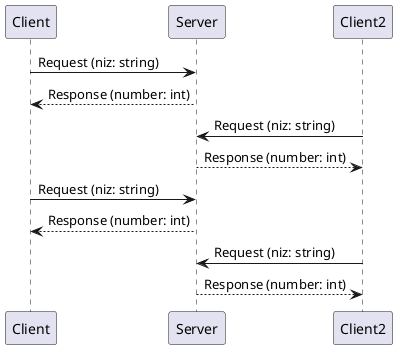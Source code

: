 @startuml ServerClients
Client -> Server: Request (niz: string)
Server --> Client:  Response (number: int)

Client2 -> Server: Request (niz: string)
Server --> Client2:  Response (number: int)

Client -> Server: Request (niz: string)
Server --> Client:  Response (number: int)

Client2 -> Server: Request (niz: string)
Server --> Client2:  Response (number: int)

@enduml
